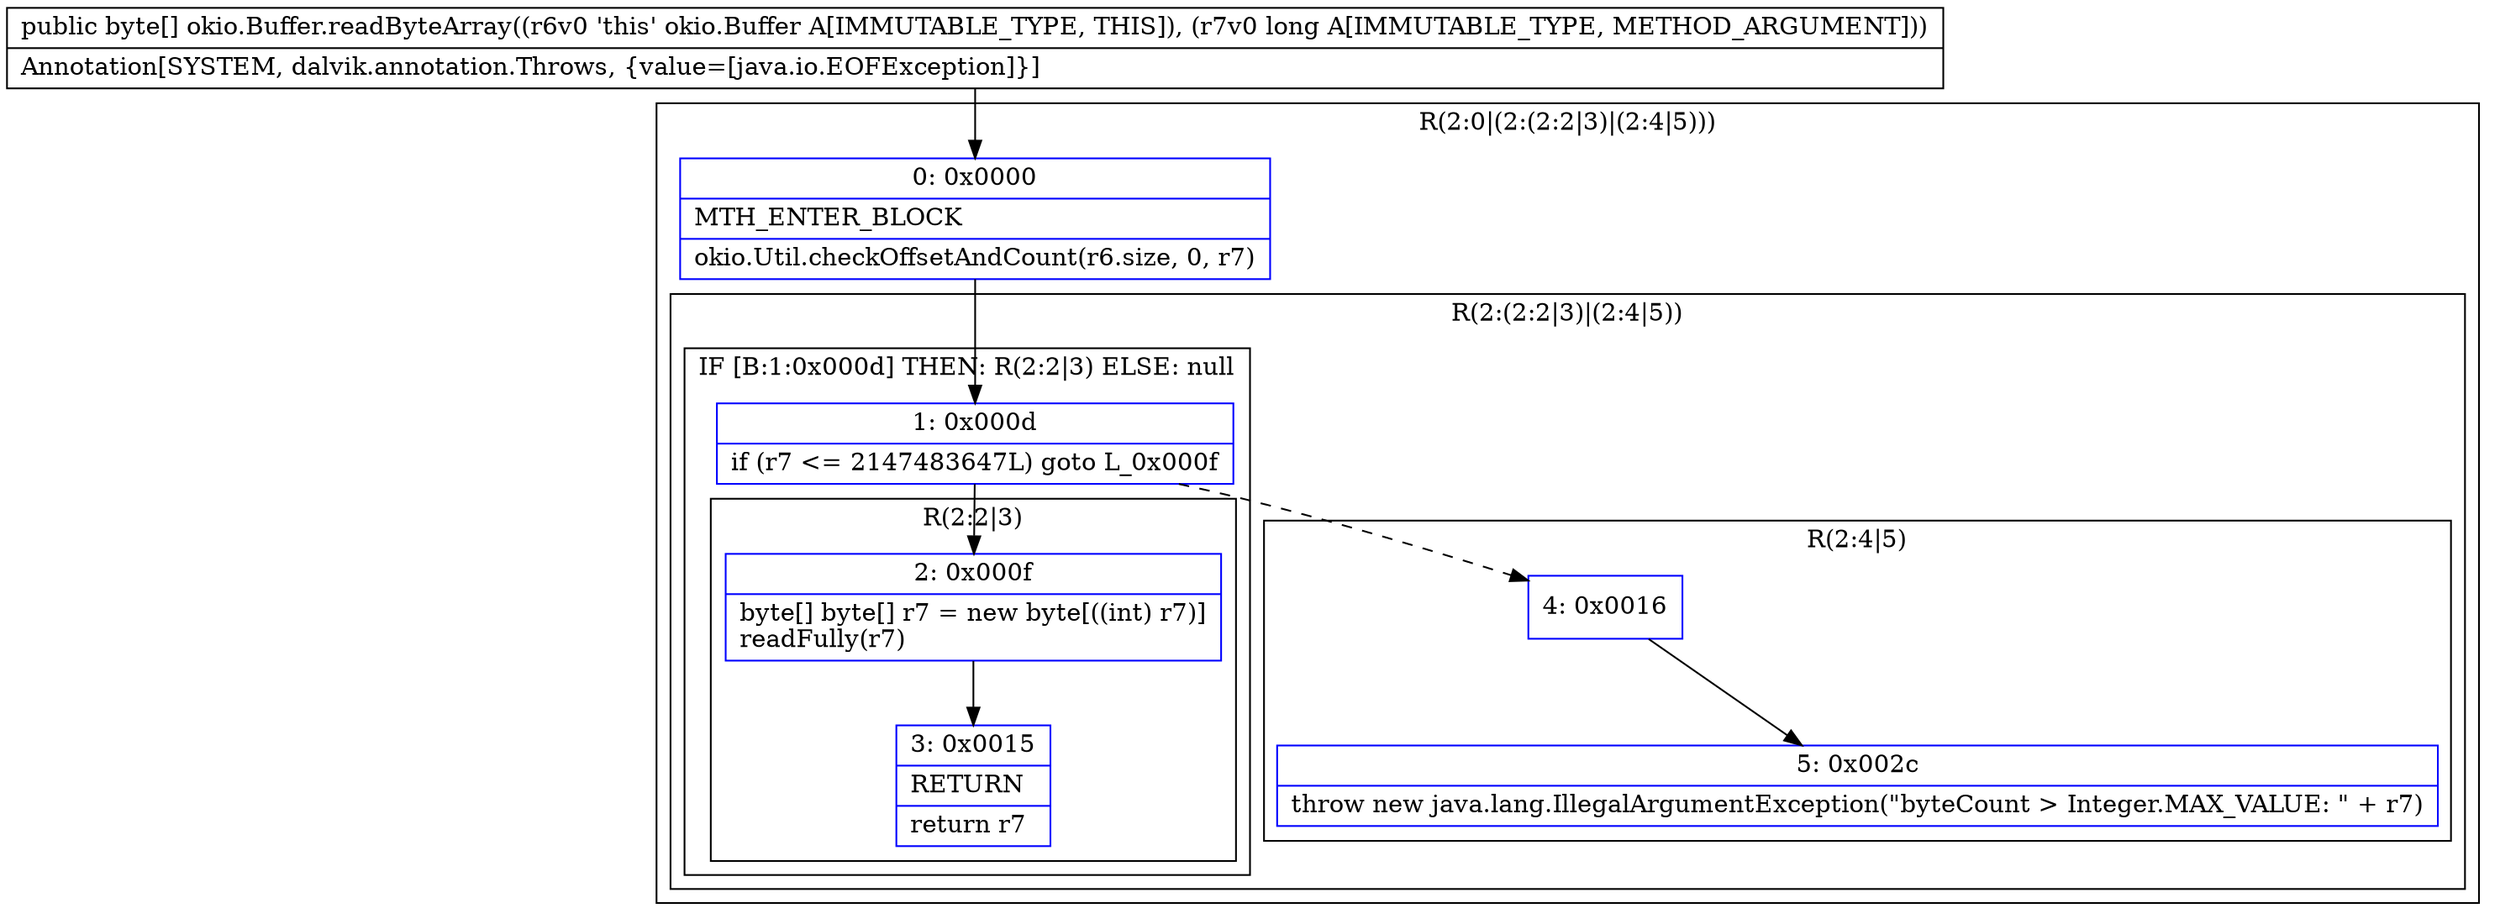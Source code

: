 digraph "CFG forokio.Buffer.readByteArray(J)[B" {
subgraph cluster_Region_973708967 {
label = "R(2:0|(2:(2:2|3)|(2:4|5)))";
node [shape=record,color=blue];
Node_0 [shape=record,label="{0\:\ 0x0000|MTH_ENTER_BLOCK\l|okio.Util.checkOffsetAndCount(r6.size, 0, r7)\l}"];
subgraph cluster_Region_1579923968 {
label = "R(2:(2:2|3)|(2:4|5))";
node [shape=record,color=blue];
subgraph cluster_IfRegion_1949707765 {
label = "IF [B:1:0x000d] THEN: R(2:2|3) ELSE: null";
node [shape=record,color=blue];
Node_1 [shape=record,label="{1\:\ 0x000d|if (r7 \<= 2147483647L) goto L_0x000f\l}"];
subgraph cluster_Region_728286524 {
label = "R(2:2|3)";
node [shape=record,color=blue];
Node_2 [shape=record,label="{2\:\ 0x000f|byte[] byte[] r7 = new byte[((int) r7)]\lreadFully(r7)\l}"];
Node_3 [shape=record,label="{3\:\ 0x0015|RETURN\l|return r7\l}"];
}
}
subgraph cluster_Region_1239962346 {
label = "R(2:4|5)";
node [shape=record,color=blue];
Node_4 [shape=record,label="{4\:\ 0x0016}"];
Node_5 [shape=record,label="{5\:\ 0x002c|throw new java.lang.IllegalArgumentException(\"byteCount \> Integer.MAX_VALUE: \" + r7)\l}"];
}
}
}
MethodNode[shape=record,label="{public byte[] okio.Buffer.readByteArray((r6v0 'this' okio.Buffer A[IMMUTABLE_TYPE, THIS]), (r7v0 long A[IMMUTABLE_TYPE, METHOD_ARGUMENT]))  | Annotation[SYSTEM, dalvik.annotation.Throws, \{value=[java.io.EOFException]\}]\l}"];
MethodNode -> Node_0;
Node_0 -> Node_1;
Node_1 -> Node_2;
Node_1 -> Node_4[style=dashed];
Node_2 -> Node_3;
Node_4 -> Node_5;
}

